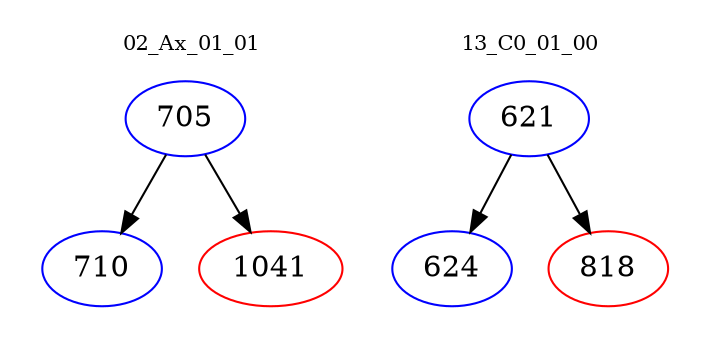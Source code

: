digraph{
subgraph cluster_0 {
color = white
label = "02_Ax_01_01";
fontsize=10;
T0_705 [label="705", color="blue"]
T0_705 -> T0_710 [color="black"]
T0_710 [label="710", color="blue"]
T0_705 -> T0_1041 [color="black"]
T0_1041 [label="1041", color="red"]
}
subgraph cluster_1 {
color = white
label = "13_C0_01_00";
fontsize=10;
T1_621 [label="621", color="blue"]
T1_621 -> T1_624 [color="black"]
T1_624 [label="624", color="blue"]
T1_621 -> T1_818 [color="black"]
T1_818 [label="818", color="red"]
}
}
